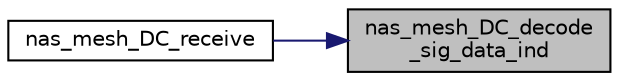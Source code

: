 digraph "nas_mesh_DC_decode_sig_data_ind"
{
 // LATEX_PDF_SIZE
  edge [fontname="Helvetica",fontsize="10",labelfontname="Helvetica",labelfontsize="10"];
  node [fontname="Helvetica",fontsize="10",shape=record];
  rankdir="RL";
  Node1 [label="nas_mesh_DC_decode\l_sig_data_ind",height=0.2,width=0.4,color="black", fillcolor="grey75", style="filled", fontcolor="black",tooltip=" "];
  Node1 -> Node2 [dir="back",color="midnightblue",fontsize="10",style="solid",fontname="Helvetica"];
  Node2 [label="nas_mesh_DC_receive",height=0.2,width=0.4,color="black", fillcolor="white", style="filled",URL="$group__em.html#gacd3653f415af7365f486f78adc14b969",tooltip=" "];
}
